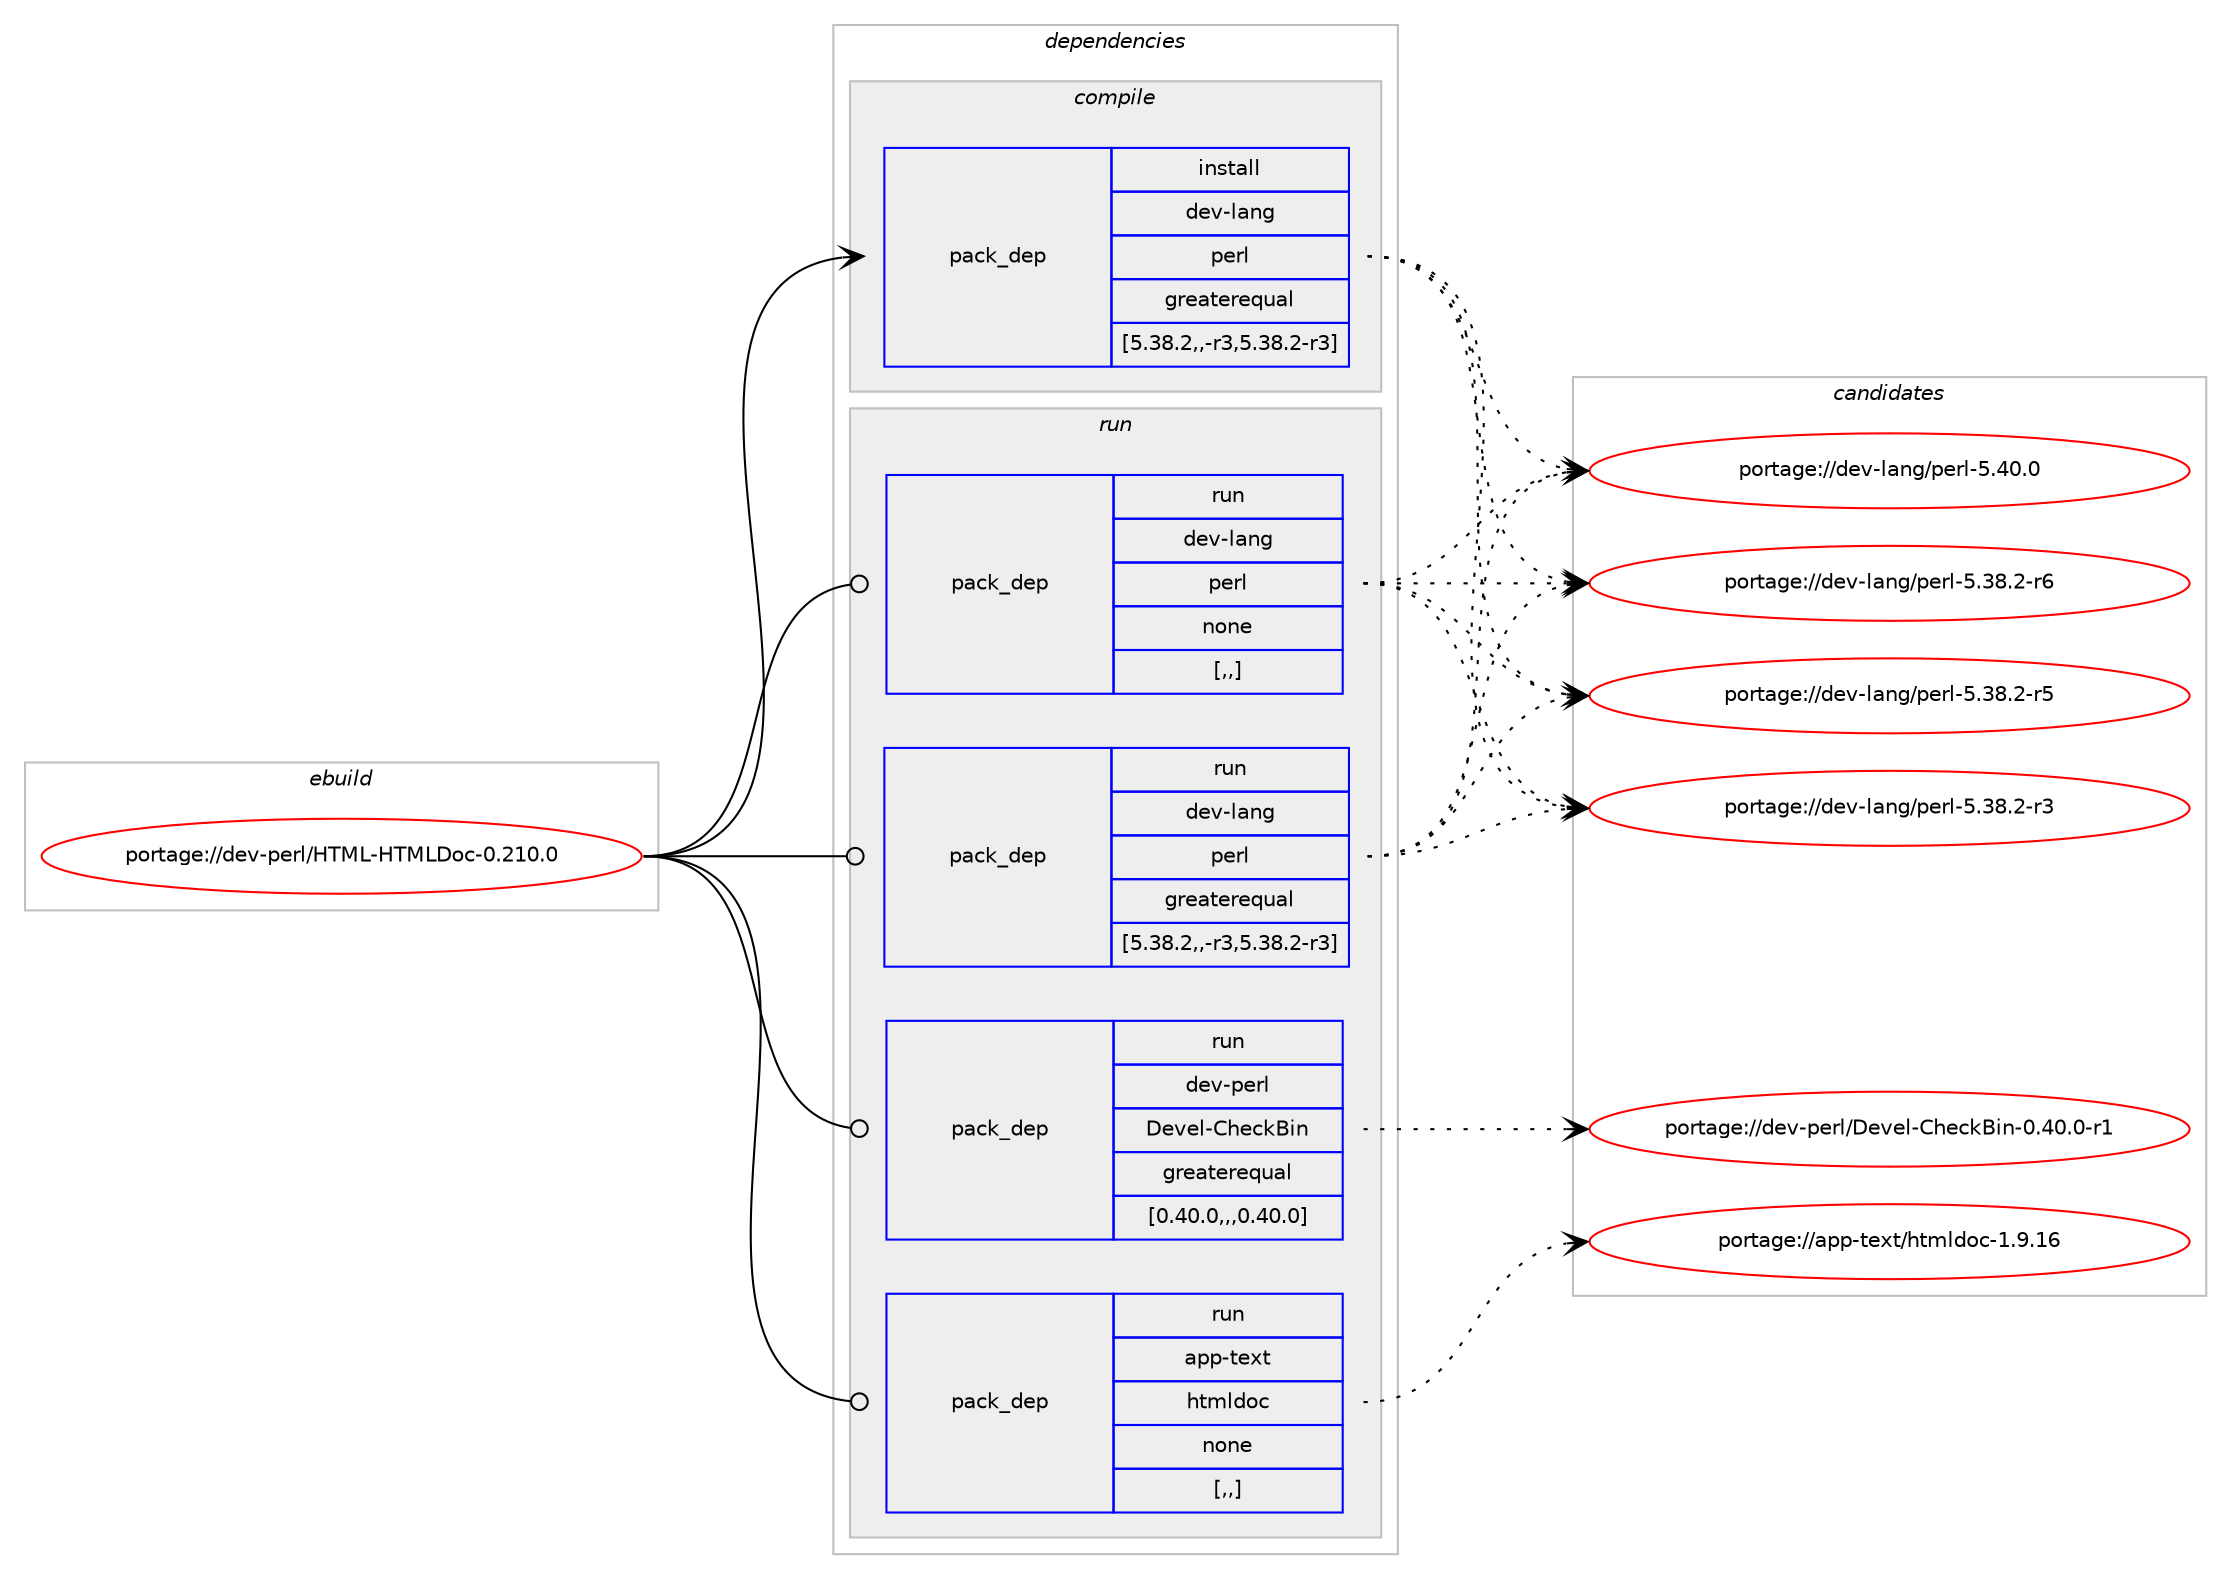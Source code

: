 digraph prolog {

# *************
# Graph options
# *************

newrank=true;
concentrate=true;
compound=true;
graph [rankdir=LR,fontname=Helvetica,fontsize=10,ranksep=1.5];#, ranksep=2.5, nodesep=0.2];
edge  [arrowhead=vee];
node  [fontname=Helvetica,fontsize=10];

# **********
# The ebuild
# **********

subgraph cluster_leftcol {
color=gray;
label=<<i>ebuild</i>>;
id [label="portage://dev-perl/HTML-HTMLDoc-0.210.0", color=red, width=4, href="../dev-perl/HTML-HTMLDoc-0.210.0.svg"];
}

# ****************
# The dependencies
# ****************

subgraph cluster_midcol {
color=gray;
label=<<i>dependencies</i>>;
subgraph cluster_compile {
fillcolor="#eeeeee";
style=filled;
label=<<i>compile</i>>;
subgraph pack100277 {
dependency131405 [label=<<TABLE BORDER="0" CELLBORDER="1" CELLSPACING="0" CELLPADDING="4" WIDTH="220"><TR><TD ROWSPAN="6" CELLPADDING="30">pack_dep</TD></TR><TR><TD WIDTH="110">install</TD></TR><TR><TD>dev-lang</TD></TR><TR><TD>perl</TD></TR><TR><TD>greaterequal</TD></TR><TR><TD>[5.38.2,,-r3,5.38.2-r3]</TD></TR></TABLE>>, shape=none, color=blue];
}
id:e -> dependency131405:w [weight=20,style="solid",arrowhead="vee"];
}
subgraph cluster_compileandrun {
fillcolor="#eeeeee";
style=filled;
label=<<i>compile and run</i>>;
}
subgraph cluster_run {
fillcolor="#eeeeee";
style=filled;
label=<<i>run</i>>;
subgraph pack100278 {
dependency131406 [label=<<TABLE BORDER="0" CELLBORDER="1" CELLSPACING="0" CELLPADDING="4" WIDTH="220"><TR><TD ROWSPAN="6" CELLPADDING="30">pack_dep</TD></TR><TR><TD WIDTH="110">run</TD></TR><TR><TD>app-text</TD></TR><TR><TD>htmldoc</TD></TR><TR><TD>none</TD></TR><TR><TD>[,,]</TD></TR></TABLE>>, shape=none, color=blue];
}
id:e -> dependency131406:w [weight=20,style="solid",arrowhead="odot"];
subgraph pack100279 {
dependency131407 [label=<<TABLE BORDER="0" CELLBORDER="1" CELLSPACING="0" CELLPADDING="4" WIDTH="220"><TR><TD ROWSPAN="6" CELLPADDING="30">pack_dep</TD></TR><TR><TD WIDTH="110">run</TD></TR><TR><TD>dev-lang</TD></TR><TR><TD>perl</TD></TR><TR><TD>greaterequal</TD></TR><TR><TD>[5.38.2,,-r3,5.38.2-r3]</TD></TR></TABLE>>, shape=none, color=blue];
}
id:e -> dependency131407:w [weight=20,style="solid",arrowhead="odot"];
subgraph pack100280 {
dependency131408 [label=<<TABLE BORDER="0" CELLBORDER="1" CELLSPACING="0" CELLPADDING="4" WIDTH="220"><TR><TD ROWSPAN="6" CELLPADDING="30">pack_dep</TD></TR><TR><TD WIDTH="110">run</TD></TR><TR><TD>dev-lang</TD></TR><TR><TD>perl</TD></TR><TR><TD>none</TD></TR><TR><TD>[,,]</TD></TR></TABLE>>, shape=none, color=blue];
}
id:e -> dependency131408:w [weight=20,style="solid",arrowhead="odot"];
subgraph pack100281 {
dependency131409 [label=<<TABLE BORDER="0" CELLBORDER="1" CELLSPACING="0" CELLPADDING="4" WIDTH="220"><TR><TD ROWSPAN="6" CELLPADDING="30">pack_dep</TD></TR><TR><TD WIDTH="110">run</TD></TR><TR><TD>dev-perl</TD></TR><TR><TD>Devel-CheckBin</TD></TR><TR><TD>greaterequal</TD></TR><TR><TD>[0.40.0,,,0.40.0]</TD></TR></TABLE>>, shape=none, color=blue];
}
id:e -> dependency131409:w [weight=20,style="solid",arrowhead="odot"];
}
}

# **************
# The candidates
# **************

subgraph cluster_choices {
rank=same;
color=gray;
label=<<i>candidates</i>>;

subgraph choice100277 {
color=black;
nodesep=1;
choice10010111845108971101034711210111410845534652484648 [label="portage://dev-lang/perl-5.40.0", color=red, width=4,href="../dev-lang/perl-5.40.0.svg"];
choice100101118451089711010347112101114108455346515646504511454 [label="portage://dev-lang/perl-5.38.2-r6", color=red, width=4,href="../dev-lang/perl-5.38.2-r6.svg"];
choice100101118451089711010347112101114108455346515646504511453 [label="portage://dev-lang/perl-5.38.2-r5", color=red, width=4,href="../dev-lang/perl-5.38.2-r5.svg"];
choice100101118451089711010347112101114108455346515646504511451 [label="portage://dev-lang/perl-5.38.2-r3", color=red, width=4,href="../dev-lang/perl-5.38.2-r3.svg"];
dependency131405:e -> choice10010111845108971101034711210111410845534652484648:w [style=dotted,weight="100"];
dependency131405:e -> choice100101118451089711010347112101114108455346515646504511454:w [style=dotted,weight="100"];
dependency131405:e -> choice100101118451089711010347112101114108455346515646504511453:w [style=dotted,weight="100"];
dependency131405:e -> choice100101118451089711010347112101114108455346515646504511451:w [style=dotted,weight="100"];
}
subgraph choice100278 {
color=black;
nodesep=1;
choice9711211245116101120116471041161091081001119945494657464954 [label="portage://app-text/htmldoc-1.9.16", color=red, width=4,href="../app-text/htmldoc-1.9.16.svg"];
dependency131406:e -> choice9711211245116101120116471041161091081001119945494657464954:w [style=dotted,weight="100"];
}
subgraph choice100279 {
color=black;
nodesep=1;
choice10010111845108971101034711210111410845534652484648 [label="portage://dev-lang/perl-5.40.0", color=red, width=4,href="../dev-lang/perl-5.40.0.svg"];
choice100101118451089711010347112101114108455346515646504511454 [label="portage://dev-lang/perl-5.38.2-r6", color=red, width=4,href="../dev-lang/perl-5.38.2-r6.svg"];
choice100101118451089711010347112101114108455346515646504511453 [label="portage://dev-lang/perl-5.38.2-r5", color=red, width=4,href="../dev-lang/perl-5.38.2-r5.svg"];
choice100101118451089711010347112101114108455346515646504511451 [label="portage://dev-lang/perl-5.38.2-r3", color=red, width=4,href="../dev-lang/perl-5.38.2-r3.svg"];
dependency131407:e -> choice10010111845108971101034711210111410845534652484648:w [style=dotted,weight="100"];
dependency131407:e -> choice100101118451089711010347112101114108455346515646504511454:w [style=dotted,weight="100"];
dependency131407:e -> choice100101118451089711010347112101114108455346515646504511453:w [style=dotted,weight="100"];
dependency131407:e -> choice100101118451089711010347112101114108455346515646504511451:w [style=dotted,weight="100"];
}
subgraph choice100280 {
color=black;
nodesep=1;
choice10010111845108971101034711210111410845534652484648 [label="portage://dev-lang/perl-5.40.0", color=red, width=4,href="../dev-lang/perl-5.40.0.svg"];
choice100101118451089711010347112101114108455346515646504511454 [label="portage://dev-lang/perl-5.38.2-r6", color=red, width=4,href="../dev-lang/perl-5.38.2-r6.svg"];
choice100101118451089711010347112101114108455346515646504511453 [label="portage://dev-lang/perl-5.38.2-r5", color=red, width=4,href="../dev-lang/perl-5.38.2-r5.svg"];
choice100101118451089711010347112101114108455346515646504511451 [label="portage://dev-lang/perl-5.38.2-r3", color=red, width=4,href="../dev-lang/perl-5.38.2-r3.svg"];
dependency131408:e -> choice10010111845108971101034711210111410845534652484648:w [style=dotted,weight="100"];
dependency131408:e -> choice100101118451089711010347112101114108455346515646504511454:w [style=dotted,weight="100"];
dependency131408:e -> choice100101118451089711010347112101114108455346515646504511453:w [style=dotted,weight="100"];
dependency131408:e -> choice100101118451089711010347112101114108455346515646504511451:w [style=dotted,weight="100"];
}
subgraph choice100281 {
color=black;
nodesep=1;
choice10010111845112101114108476810111810110845671041019910766105110454846524846484511449 [label="portage://dev-perl/Devel-CheckBin-0.40.0-r1", color=red, width=4,href="../dev-perl/Devel-CheckBin-0.40.0-r1.svg"];
dependency131409:e -> choice10010111845112101114108476810111810110845671041019910766105110454846524846484511449:w [style=dotted,weight="100"];
}
}

}
